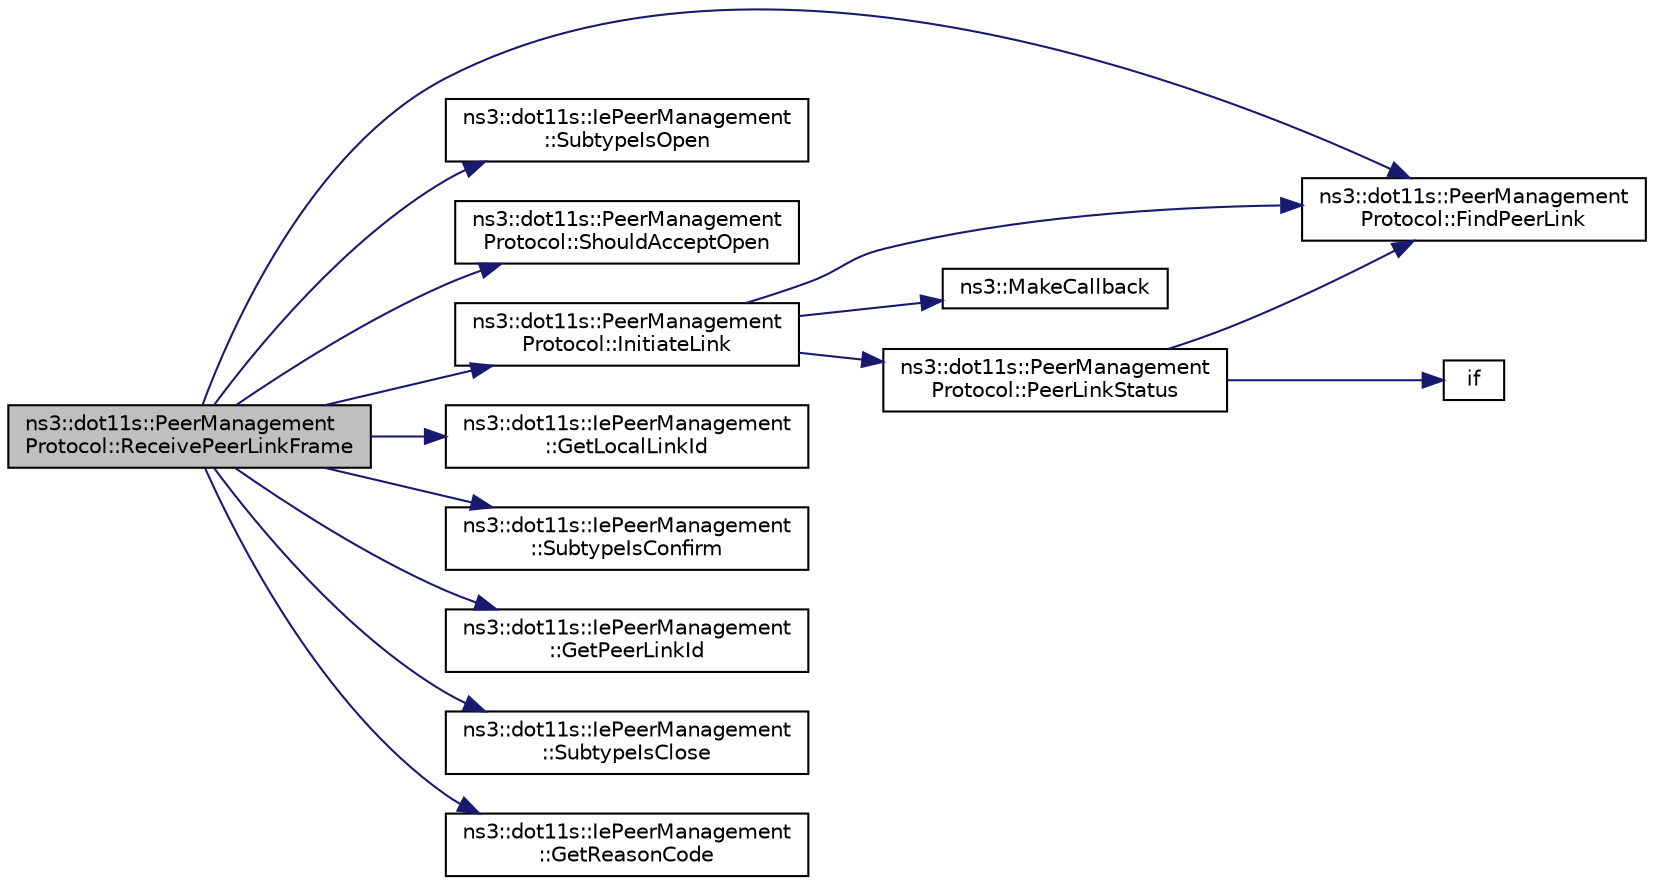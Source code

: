 digraph "ns3::dot11s::PeerManagementProtocol::ReceivePeerLinkFrame"
{
  edge [fontname="Helvetica",fontsize="10",labelfontname="Helvetica",labelfontsize="10"];
  node [fontname="Helvetica",fontsize="10",shape=record];
  rankdir="LR";
  Node1 [label="ns3::dot11s::PeerManagement\lProtocol::ReceivePeerLinkFrame",height=0.2,width=0.4,color="black", fillcolor="grey75", style="filled", fontcolor="black"];
  Node1 -> Node2 [color="midnightblue",fontsize="10",style="solid"];
  Node2 [label="ns3::dot11s::PeerManagement\lProtocol::FindPeerLink",height=0.2,width=0.4,color="black", fillcolor="white", style="filled",URL="$d7/d46/classns3_1_1dot11s_1_1PeerManagementProtocol.html#adc13cd9c290c7098d598af016b606133",tooltip="Find active peer link by my interface and peer interface MAC. "];
  Node1 -> Node3 [color="midnightblue",fontsize="10",style="solid"];
  Node3 [label="ns3::dot11s::IePeerManagement\l::SubtypeIsOpen",height=0.2,width=0.4,color="black", fillcolor="white", style="filled",URL="$d6/d50/classns3_1_1dot11s_1_1IePeerManagement.html#aaf7710a54a43bde5405533e5717af97c"];
  Node1 -> Node4 [color="midnightblue",fontsize="10",style="solid"];
  Node4 [label="ns3::dot11s::PeerManagement\lProtocol::ShouldAcceptOpen",height=0.2,width=0.4,color="black", fillcolor="white", style="filled",URL="$d7/d46/classns3_1_1dot11s_1_1PeerManagementProtocol.html#a3ea350a079ca1643c7faa18c124de0d9"];
  Node1 -> Node5 [color="midnightblue",fontsize="10",style="solid"];
  Node5 [label="ns3::dot11s::PeerManagement\lProtocol::InitiateLink",height=0.2,width=0.4,color="black", fillcolor="white", style="filled",URL="$d7/d46/classns3_1_1dot11s_1_1PeerManagementProtocol.html#a74fcc9fa5c9ffc741f7d89f21a246813",tooltip="Initiate link functon. "];
  Node5 -> Node2 [color="midnightblue",fontsize="10",style="solid"];
  Node5 -> Node6 [color="midnightblue",fontsize="10",style="solid"];
  Node6 [label="ns3::MakeCallback",height=0.2,width=0.4,color="black", fillcolor="white", style="filled",URL="$dd/de0/group__makecallbackmemptr.html#ga9376283685aa99d204048d6a4b7610a4"];
  Node5 -> Node7 [color="midnightblue",fontsize="10",style="solid"];
  Node7 [label="ns3::dot11s::PeerManagement\lProtocol::PeerLinkStatus",height=0.2,width=0.4,color="black", fillcolor="white", style="filled",URL="$d7/d46/classns3_1_1dot11s_1_1PeerManagementProtocol.html#afffc33ac9aa647564a4449ba487a4cae",tooltip="Indicates changes in peer links. "];
  Node7 -> Node8 [color="midnightblue",fontsize="10",style="solid"];
  Node8 [label="if",height=0.2,width=0.4,color="black", fillcolor="white", style="filled",URL="$d8/d0e/loss__ITU1238_8m.html#a419d895abe1313c35fa353c93802647e"];
  Node7 -> Node2 [color="midnightblue",fontsize="10",style="solid"];
  Node1 -> Node9 [color="midnightblue",fontsize="10",style="solid"];
  Node9 [label="ns3::dot11s::IePeerManagement\l::GetLocalLinkId",height=0.2,width=0.4,color="black", fillcolor="white", style="filled",URL="$d6/d50/classns3_1_1dot11s_1_1IePeerManagement.html#a3d7e83a83a8ce984be51e4b8927be163"];
  Node1 -> Node10 [color="midnightblue",fontsize="10",style="solid"];
  Node10 [label="ns3::dot11s::IePeerManagement\l::SubtypeIsConfirm",height=0.2,width=0.4,color="black", fillcolor="white", style="filled",URL="$d6/d50/classns3_1_1dot11s_1_1IePeerManagement.html#a46f48869a567750773cc220b94d55c8e"];
  Node1 -> Node11 [color="midnightblue",fontsize="10",style="solid"];
  Node11 [label="ns3::dot11s::IePeerManagement\l::GetPeerLinkId",height=0.2,width=0.4,color="black", fillcolor="white", style="filled",URL="$d6/d50/classns3_1_1dot11s_1_1IePeerManagement.html#ace546d870df4ac4b92fd63ee96de11b1",tooltip="Get peer link ID function. "];
  Node1 -> Node12 [color="midnightblue",fontsize="10",style="solid"];
  Node12 [label="ns3::dot11s::IePeerManagement\l::SubtypeIsClose",height=0.2,width=0.4,color="black", fillcolor="white", style="filled",URL="$d6/d50/classns3_1_1dot11s_1_1IePeerManagement.html#ae91fc9d2a71faf83db5dfd7b82752264"];
  Node1 -> Node13 [color="midnightblue",fontsize="10",style="solid"];
  Node13 [label="ns3::dot11s::IePeerManagement\l::GetReasonCode",height=0.2,width=0.4,color="black", fillcolor="white", style="filled",URL="$d6/d50/classns3_1_1dot11s_1_1IePeerManagement.html#a4f85395e750e86d8de5ec7c16e2954f0"];
}

